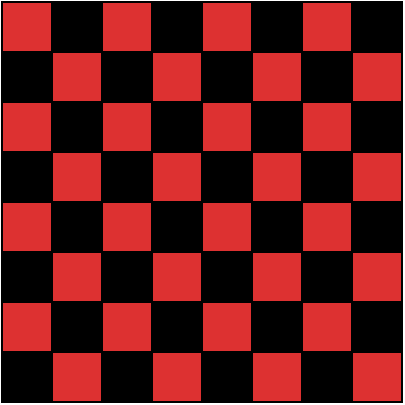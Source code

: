 <mxfile version="21.1.2" type="device">
  <diagram name="Page-1" id="X_3_mZFfbarvlg9JXjyb">
    <mxGraphModel dx="523" dy="394" grid="1" gridSize="10" guides="1" tooltips="1" connect="1" arrows="1" fold="1" page="1" pageScale="1" pageWidth="850" pageHeight="1100" math="0" shadow="0">
      <root>
        <mxCell id="0" />
        <mxCell id="1" parent="0" />
        <mxCell id="R_nvRkj25R-wKVV0i9Eg-1" value="" style="whiteSpace=wrap;html=1;aspect=fixed;" vertex="1" parent="1">
          <mxGeometry x="360" y="360" width="200" height="200" as="geometry" />
        </mxCell>
        <mxCell id="R_nvRkj25R-wKVV0i9Eg-2" value="" style="whiteSpace=wrap;html=1;aspect=fixed;" vertex="1" parent="1">
          <mxGeometry x="360" y="360" width="25" height="25" as="geometry" />
        </mxCell>
        <mxCell id="R_nvRkj25R-wKVV0i9Eg-3" value="" style="whiteSpace=wrap;html=1;aspect=fixed;fillColor=#000000;" vertex="1" parent="1">
          <mxGeometry x="385" y="360" width="25" height="25" as="geometry" />
        </mxCell>
        <mxCell id="R_nvRkj25R-wKVV0i9Eg-4" value="" style="whiteSpace=wrap;html=1;aspect=fixed;" vertex="1" parent="1">
          <mxGeometry x="410" y="360" width="25" height="25" as="geometry" />
        </mxCell>
        <mxCell id="R_nvRkj25R-wKVV0i9Eg-5" value="" style="whiteSpace=wrap;html=1;aspect=fixed;fillColor=#000000;" vertex="1" parent="1">
          <mxGeometry x="435" y="360" width="25" height="25" as="geometry" />
        </mxCell>
        <mxCell id="R_nvRkj25R-wKVV0i9Eg-6" value="" style="whiteSpace=wrap;html=1;aspect=fixed;" vertex="1" parent="1">
          <mxGeometry x="460" y="360" width="25" height="25" as="geometry" />
        </mxCell>
        <mxCell id="R_nvRkj25R-wKVV0i9Eg-7" value="" style="whiteSpace=wrap;html=1;aspect=fixed;fillColor=#000000;" vertex="1" parent="1">
          <mxGeometry x="485" y="360" width="25" height="25" as="geometry" />
        </mxCell>
        <mxCell id="R_nvRkj25R-wKVV0i9Eg-8" value="" style="whiteSpace=wrap;html=1;aspect=fixed;" vertex="1" parent="1">
          <mxGeometry x="510" y="360" width="25" height="25" as="geometry" />
        </mxCell>
        <mxCell id="R_nvRkj25R-wKVV0i9Eg-9" value="" style="whiteSpace=wrap;html=1;aspect=fixed;fillColor=#000000;" vertex="1" parent="1">
          <mxGeometry x="535" y="360" width="25" height="25" as="geometry" />
        </mxCell>
        <mxCell id="R_nvRkj25R-wKVV0i9Eg-10" value="" style="whiteSpace=wrap;html=1;aspect=fixed;fillColor=#DD3131;" vertex="1" parent="1">
          <mxGeometry x="535" y="385" width="25" height="25" as="geometry" />
        </mxCell>
        <mxCell id="R_nvRkj25R-wKVV0i9Eg-11" value="" style="whiteSpace=wrap;html=1;aspect=fixed;fillColor=#000000;" vertex="1" parent="1">
          <mxGeometry x="535" y="410" width="25" height="25" as="geometry" />
        </mxCell>
        <mxCell id="R_nvRkj25R-wKVV0i9Eg-12" value="" style="whiteSpace=wrap;html=1;aspect=fixed;" vertex="1" parent="1">
          <mxGeometry x="535" y="435" width="25" height="25" as="geometry" />
        </mxCell>
        <mxCell id="R_nvRkj25R-wKVV0i9Eg-13" value="" style="whiteSpace=wrap;html=1;aspect=fixed;fillColor=#000000;" vertex="1" parent="1">
          <mxGeometry x="535" y="460" width="25" height="25" as="geometry" />
        </mxCell>
        <mxCell id="R_nvRkj25R-wKVV0i9Eg-14" value="" style="whiteSpace=wrap;html=1;aspect=fixed;fillColor=#DD3131;" vertex="1" parent="1">
          <mxGeometry x="535" y="485" width="25" height="25" as="geometry" />
        </mxCell>
        <mxCell id="R_nvRkj25R-wKVV0i9Eg-15" value="" style="whiteSpace=wrap;html=1;aspect=fixed;fillColor=#000000;" vertex="1" parent="1">
          <mxGeometry x="535" y="510" width="25" height="25" as="geometry" />
        </mxCell>
        <mxCell id="R_nvRkj25R-wKVV0i9Eg-16" value="" style="whiteSpace=wrap;html=1;aspect=fixed;fillColor=#DD3131;" vertex="1" parent="1">
          <mxGeometry x="535" y="535" width="25" height="25" as="geometry" />
        </mxCell>
        <mxCell id="R_nvRkj25R-wKVV0i9Eg-17" value="" style="whiteSpace=wrap;html=1;aspect=fixed;fillColor=#000000;" vertex="1" parent="1">
          <mxGeometry x="510" y="535" width="25" height="25" as="geometry" />
        </mxCell>
        <mxCell id="R_nvRkj25R-wKVV0i9Eg-18" value="" style="whiteSpace=wrap;html=1;aspect=fixed;fillColor=#DD3131;" vertex="1" parent="1">
          <mxGeometry x="485" y="535" width="25" height="25" as="geometry" />
        </mxCell>
        <mxCell id="R_nvRkj25R-wKVV0i9Eg-19" value="" style="whiteSpace=wrap;html=1;aspect=fixed;fillColor=#000000;" vertex="1" parent="1">
          <mxGeometry x="460" y="535" width="25" height="25" as="geometry" />
        </mxCell>
        <mxCell id="R_nvRkj25R-wKVV0i9Eg-20" value="" style="whiteSpace=wrap;html=1;aspect=fixed;fillColor=#DD3131;" vertex="1" parent="1">
          <mxGeometry x="435" y="535" width="25" height="25" as="geometry" />
        </mxCell>
        <mxCell id="R_nvRkj25R-wKVV0i9Eg-21" value="" style="whiteSpace=wrap;html=1;aspect=fixed;fillColor=#000000;" vertex="1" parent="1">
          <mxGeometry x="410" y="535" width="25" height="25" as="geometry" />
        </mxCell>
        <mxCell id="R_nvRkj25R-wKVV0i9Eg-22" value="" style="whiteSpace=wrap;html=1;aspect=fixed;fillColor=#000000;" vertex="1" parent="1">
          <mxGeometry x="360" y="535" width="25" height="25" as="geometry" />
        </mxCell>
        <mxCell id="R_nvRkj25R-wKVV0i9Eg-23" value="" style="whiteSpace=wrap;html=1;aspect=fixed;fillColor=#DD3131;" vertex="1" parent="1">
          <mxGeometry x="385" y="535" width="25" height="25" as="geometry" />
        </mxCell>
        <mxCell id="R_nvRkj25R-wKVV0i9Eg-24" value="" style="whiteSpace=wrap;html=1;aspect=fixed;fillColor=#DD3131;" vertex="1" parent="1">
          <mxGeometry x="360" y="510" width="25" height="25" as="geometry" />
        </mxCell>
        <mxCell id="R_nvRkj25R-wKVV0i9Eg-25" value="" style="whiteSpace=wrap;html=1;aspect=fixed;fillColor=#000000;" vertex="1" parent="1">
          <mxGeometry x="360" y="485" width="25" height="25" as="geometry" />
        </mxCell>
        <mxCell id="R_nvRkj25R-wKVV0i9Eg-26" value="" style="whiteSpace=wrap;html=1;aspect=fixed;" vertex="1" parent="1">
          <mxGeometry x="360" y="460" width="25" height="25" as="geometry" />
        </mxCell>
        <mxCell id="R_nvRkj25R-wKVV0i9Eg-27" value="" style="whiteSpace=wrap;html=1;aspect=fixed;fillColor=#000000;" vertex="1" parent="1">
          <mxGeometry x="360" y="435" width="25" height="25" as="geometry" />
        </mxCell>
        <mxCell id="R_nvRkj25R-wKVV0i9Eg-28" value="" style="whiteSpace=wrap;html=1;aspect=fixed;" vertex="1" parent="1">
          <mxGeometry x="360" y="410" width="25" height="25" as="geometry" />
        </mxCell>
        <mxCell id="R_nvRkj25R-wKVV0i9Eg-29" value="" style="whiteSpace=wrap;html=1;aspect=fixed;fillColor=#000000;" vertex="1" parent="1">
          <mxGeometry x="360" y="385" width="25" height="25" as="geometry" />
        </mxCell>
        <mxCell id="R_nvRkj25R-wKVV0i9Eg-30" value="" style="whiteSpace=wrap;html=1;aspect=fixed;fillColor=#DD3131;" vertex="1" parent="1">
          <mxGeometry x="385" y="385" width="25" height="25" as="geometry" />
        </mxCell>
        <mxCell id="R_nvRkj25R-wKVV0i9Eg-31" value="" style="whiteSpace=wrap;html=1;aspect=fixed;fillColor=#000000;" vertex="1" parent="1">
          <mxGeometry x="410" y="385" width="25" height="25" as="geometry" />
        </mxCell>
        <mxCell id="R_nvRkj25R-wKVV0i9Eg-32" value="" style="whiteSpace=wrap;html=1;aspect=fixed;fillColor=#DD3131;" vertex="1" parent="1">
          <mxGeometry x="435" y="385" width="25" height="25" as="geometry" />
        </mxCell>
        <mxCell id="R_nvRkj25R-wKVV0i9Eg-33" value="" style="whiteSpace=wrap;html=1;aspect=fixed;fillColor=#000000;" vertex="1" parent="1">
          <mxGeometry x="460" y="385" width="25" height="25" as="geometry" />
        </mxCell>
        <mxCell id="R_nvRkj25R-wKVV0i9Eg-34" value="" style="whiteSpace=wrap;html=1;aspect=fixed;fillColor=#DD3131;" vertex="1" parent="1">
          <mxGeometry x="485" y="385" width="25" height="25" as="geometry" />
        </mxCell>
        <mxCell id="R_nvRkj25R-wKVV0i9Eg-35" value="" style="whiteSpace=wrap;html=1;aspect=fixed;fillColor=#000000;" vertex="1" parent="1">
          <mxGeometry x="510" y="385" width="25" height="25" as="geometry" />
        </mxCell>
        <mxCell id="R_nvRkj25R-wKVV0i9Eg-36" value="" style="whiteSpace=wrap;html=1;aspect=fixed;" vertex="1" parent="1">
          <mxGeometry x="510" y="410" width="25" height="25" as="geometry" />
        </mxCell>
        <mxCell id="R_nvRkj25R-wKVV0i9Eg-37" value="" style="whiteSpace=wrap;html=1;aspect=fixed;fillColor=#000000;" vertex="1" parent="1">
          <mxGeometry x="485" y="410" width="25" height="25" as="geometry" />
        </mxCell>
        <mxCell id="R_nvRkj25R-wKVV0i9Eg-38" value="" style="whiteSpace=wrap;html=1;aspect=fixed;" vertex="1" parent="1">
          <mxGeometry x="460" y="410" width="25" height="25" as="geometry" />
        </mxCell>
        <mxCell id="R_nvRkj25R-wKVV0i9Eg-39" value="" style="whiteSpace=wrap;html=1;aspect=fixed;fillColor=#000000;" vertex="1" parent="1">
          <mxGeometry x="435" y="410" width="25" height="25" as="geometry" />
        </mxCell>
        <mxCell id="R_nvRkj25R-wKVV0i9Eg-40" value="" style="whiteSpace=wrap;html=1;aspect=fixed;" vertex="1" parent="1">
          <mxGeometry x="410" y="410" width="25" height="25" as="geometry" />
        </mxCell>
        <mxCell id="R_nvRkj25R-wKVV0i9Eg-41" value="" style="whiteSpace=wrap;html=1;aspect=fixed;fillColor=#000000;" vertex="1" parent="1">
          <mxGeometry x="385" y="410" width="25" height="25" as="geometry" />
        </mxCell>
        <mxCell id="R_nvRkj25R-wKVV0i9Eg-42" value="" style="whiteSpace=wrap;html=1;aspect=fixed;" vertex="1" parent="1">
          <mxGeometry x="385" y="435" width="25" height="25" as="geometry" />
        </mxCell>
        <mxCell id="R_nvRkj25R-wKVV0i9Eg-43" value="" style="whiteSpace=wrap;html=1;aspect=fixed;fillColor=#000000;" vertex="1" parent="1">
          <mxGeometry x="385" y="460" width="25" height="25" as="geometry" />
        </mxCell>
        <mxCell id="R_nvRkj25R-wKVV0i9Eg-44" value="" style="whiteSpace=wrap;html=1;aspect=fixed;fillColor=#DD3131;" vertex="1" parent="1">
          <mxGeometry x="385" y="485" width="25" height="25" as="geometry" />
        </mxCell>
        <mxCell id="R_nvRkj25R-wKVV0i9Eg-45" value="" style="whiteSpace=wrap;html=1;aspect=fixed;fillColor=#000000;" vertex="1" parent="1">
          <mxGeometry x="385" y="510" width="25" height="25" as="geometry" />
        </mxCell>
        <mxCell id="R_nvRkj25R-wKVV0i9Eg-46" value="" style="whiteSpace=wrap;html=1;aspect=fixed;fillColor=#DD3131;" vertex="1" parent="1">
          <mxGeometry x="410" y="510" width="25" height="25" as="geometry" />
        </mxCell>
        <mxCell id="R_nvRkj25R-wKVV0i9Eg-47" value="" style="whiteSpace=wrap;html=1;aspect=fixed;fillColor=#000000;" vertex="1" parent="1">
          <mxGeometry x="435" y="510" width="25" height="25" as="geometry" />
        </mxCell>
        <mxCell id="R_nvRkj25R-wKVV0i9Eg-48" value="" style="whiteSpace=wrap;html=1;aspect=fixed;fillColor=#DD3131;" vertex="1" parent="1">
          <mxGeometry x="460" y="510" width="25" height="25" as="geometry" />
        </mxCell>
        <mxCell id="R_nvRkj25R-wKVV0i9Eg-49" value="" style="whiteSpace=wrap;html=1;aspect=fixed;fillColor=#000000;" vertex="1" parent="1">
          <mxGeometry x="485" y="510" width="25" height="25" as="geometry" />
        </mxCell>
        <mxCell id="R_nvRkj25R-wKVV0i9Eg-50" value="" style="whiteSpace=wrap;html=1;aspect=fixed;fillColor=#DD3131;" vertex="1" parent="1">
          <mxGeometry x="510" y="510" width="25" height="25" as="geometry" />
        </mxCell>
        <mxCell id="R_nvRkj25R-wKVV0i9Eg-51" value="" style="whiteSpace=wrap;html=1;aspect=fixed;fillColor=#000000;" vertex="1" parent="1">
          <mxGeometry x="510" y="485" width="25" height="25" as="geometry" />
        </mxCell>
        <mxCell id="R_nvRkj25R-wKVV0i9Eg-52" value="" style="whiteSpace=wrap;html=1;aspect=fixed;fillColor=#DD3131;" vertex="1" parent="1">
          <mxGeometry x="510" y="460" width="25" height="25" as="geometry" />
        </mxCell>
        <mxCell id="R_nvRkj25R-wKVV0i9Eg-53" value="" style="whiteSpace=wrap;html=1;aspect=fixed;fillColor=#000000;" vertex="1" parent="1">
          <mxGeometry x="510" y="435" width="25" height="25" as="geometry" />
        </mxCell>
        <mxCell id="R_nvRkj25R-wKVV0i9Eg-54" value="" style="whiteSpace=wrap;html=1;aspect=fixed;" vertex="1" parent="1">
          <mxGeometry x="485" y="435" width="25" height="25" as="geometry" />
        </mxCell>
        <mxCell id="R_nvRkj25R-wKVV0i9Eg-55" value="" style="whiteSpace=wrap;html=1;aspect=fixed;fillColor=#000000;" vertex="1" parent="1">
          <mxGeometry x="460" y="435" width="25" height="25" as="geometry" />
        </mxCell>
        <mxCell id="R_nvRkj25R-wKVV0i9Eg-56" value="" style="whiteSpace=wrap;html=1;aspect=fixed;" vertex="1" parent="1">
          <mxGeometry x="435" y="435" width="25" height="25" as="geometry" />
        </mxCell>
        <mxCell id="R_nvRkj25R-wKVV0i9Eg-57" value="" style="whiteSpace=wrap;html=1;aspect=fixed;fillColor=#000000;" vertex="1" parent="1">
          <mxGeometry x="410" y="435" width="25" height="25" as="geometry" />
        </mxCell>
        <mxCell id="R_nvRkj25R-wKVV0i9Eg-58" value="" style="whiteSpace=wrap;html=1;aspect=fixed;fillColor=#DD3131;" vertex="1" parent="1">
          <mxGeometry x="410" y="460" width="25" height="25" as="geometry" />
        </mxCell>
        <mxCell id="R_nvRkj25R-wKVV0i9Eg-59" value="" style="whiteSpace=wrap;html=1;aspect=fixed;fillColor=#000000;" vertex="1" parent="1">
          <mxGeometry x="410" y="485" width="25" height="25" as="geometry" />
        </mxCell>
        <mxCell id="R_nvRkj25R-wKVV0i9Eg-60" value="" style="whiteSpace=wrap;html=1;aspect=fixed;fillColor=#DD3131;" vertex="1" parent="1">
          <mxGeometry x="435" y="485" width="25" height="25" as="geometry" />
        </mxCell>
        <mxCell id="R_nvRkj25R-wKVV0i9Eg-61" value="" style="whiteSpace=wrap;html=1;aspect=fixed;fillColor=#000000;" vertex="1" parent="1">
          <mxGeometry x="460" y="485" width="25" height="25" as="geometry" />
        </mxCell>
        <mxCell id="R_nvRkj25R-wKVV0i9Eg-62" value="" style="whiteSpace=wrap;html=1;aspect=fixed;fillColor=#DD3131;" vertex="1" parent="1">
          <mxGeometry x="485" y="485" width="25" height="25" as="geometry" />
        </mxCell>
        <mxCell id="R_nvRkj25R-wKVV0i9Eg-63" value="" style="whiteSpace=wrap;html=1;aspect=fixed;fillColor=#000000;" vertex="1" parent="1">
          <mxGeometry x="485" y="460" width="25" height="25" as="geometry" />
        </mxCell>
        <mxCell id="R_nvRkj25R-wKVV0i9Eg-64" value="" style="whiteSpace=wrap;html=1;aspect=fixed;fillColor=#DD3131;" vertex="1" parent="1">
          <mxGeometry x="460" y="460" width="25" height="25" as="geometry" />
        </mxCell>
        <mxCell id="R_nvRkj25R-wKVV0i9Eg-65" value="" style="whiteSpace=wrap;html=1;aspect=fixed;fillColor=#000000;" vertex="1" parent="1">
          <mxGeometry x="435" y="460" width="25" height="25" as="geometry" />
        </mxCell>
        <mxCell id="R_nvRkj25R-wKVV0i9Eg-66" value="" style="whiteSpace=wrap;html=1;aspect=fixed;fillColor=#DD3131;" vertex="1" parent="1">
          <mxGeometry x="360" y="360" width="25" height="25" as="geometry" />
        </mxCell>
        <mxCell id="R_nvRkj25R-wKVV0i9Eg-67" value="" style="whiteSpace=wrap;html=1;aspect=fixed;fillColor=#DD3131;" vertex="1" parent="1">
          <mxGeometry x="410" y="360" width="25" height="25" as="geometry" />
        </mxCell>
        <mxCell id="R_nvRkj25R-wKVV0i9Eg-68" value="" style="whiteSpace=wrap;html=1;aspect=fixed;fillColor=#DD3131;" vertex="1" parent="1">
          <mxGeometry x="460" y="360" width="25" height="25" as="geometry" />
        </mxCell>
        <mxCell id="R_nvRkj25R-wKVV0i9Eg-69" value="" style="whiteSpace=wrap;html=1;aspect=fixed;fillColor=#DD3131;" vertex="1" parent="1">
          <mxGeometry x="510" y="360" width="25" height="25" as="geometry" />
        </mxCell>
        <mxCell id="R_nvRkj25R-wKVV0i9Eg-70" value="" style="whiteSpace=wrap;html=1;aspect=fixed;fillColor=#DD3131;" vertex="1" parent="1">
          <mxGeometry x="360" y="410" width="25" height="25" as="geometry" />
        </mxCell>
        <mxCell id="R_nvRkj25R-wKVV0i9Eg-71" value="" style="whiteSpace=wrap;html=1;aspect=fixed;fillColor=#DD3131;" vertex="1" parent="1">
          <mxGeometry x="410" y="410" width="25" height="25" as="geometry" />
        </mxCell>
        <mxCell id="R_nvRkj25R-wKVV0i9Eg-72" value="" style="whiteSpace=wrap;html=1;aspect=fixed;fillColor=#DD3131;" vertex="1" parent="1">
          <mxGeometry x="460" y="410" width="25" height="25" as="geometry" />
        </mxCell>
        <mxCell id="R_nvRkj25R-wKVV0i9Eg-73" value="" style="whiteSpace=wrap;html=1;aspect=fixed;fillColor=#DD3131;" vertex="1" parent="1">
          <mxGeometry x="510" y="410" width="25" height="25" as="geometry" />
        </mxCell>
        <mxCell id="R_nvRkj25R-wKVV0i9Eg-74" value="" style="whiteSpace=wrap;html=1;aspect=fixed;fillColor=#DD3131;" vertex="1" parent="1">
          <mxGeometry x="535" y="435" width="25" height="25" as="geometry" />
        </mxCell>
        <mxCell id="R_nvRkj25R-wKVV0i9Eg-75" value="" style="whiteSpace=wrap;html=1;aspect=fixed;fillColor=#DD3131;" vertex="1" parent="1">
          <mxGeometry x="485" y="435" width="25" height="25" as="geometry" />
        </mxCell>
        <mxCell id="R_nvRkj25R-wKVV0i9Eg-76" value="" style="whiteSpace=wrap;html=1;aspect=fixed;fillColor=#DD3131;" vertex="1" parent="1">
          <mxGeometry x="435" y="435" width="25" height="25" as="geometry" />
        </mxCell>
        <mxCell id="R_nvRkj25R-wKVV0i9Eg-77" value="" style="whiteSpace=wrap;html=1;aspect=fixed;fillColor=#DD3131;" vertex="1" parent="1">
          <mxGeometry x="385" y="435" width="25" height="25" as="geometry" />
        </mxCell>
        <mxCell id="R_nvRkj25R-wKVV0i9Eg-78" value="" style="whiteSpace=wrap;html=1;aspect=fixed;fillColor=#DD3131;" vertex="1" parent="1">
          <mxGeometry x="360" y="460" width="25" height="25" as="geometry" />
        </mxCell>
      </root>
    </mxGraphModel>
  </diagram>
</mxfile>
